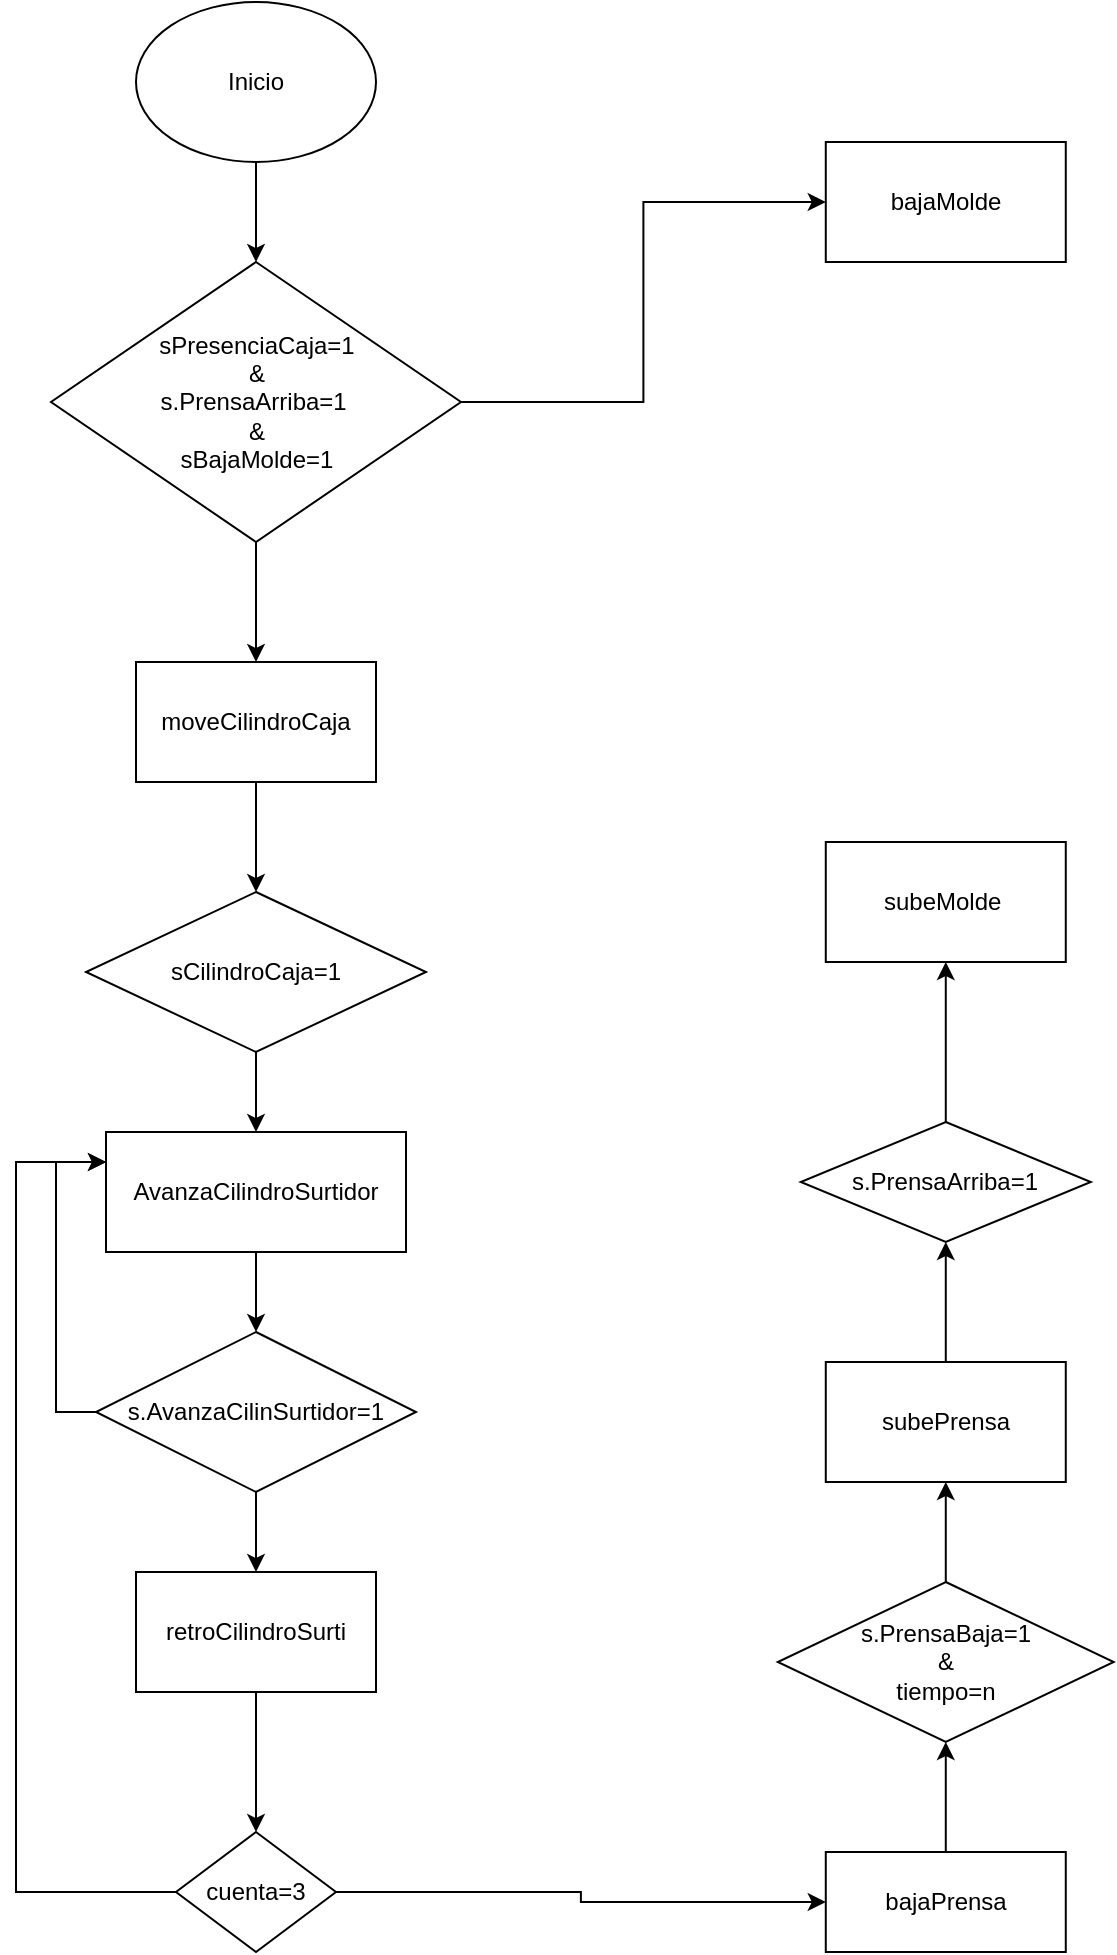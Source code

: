 <mxfile version="22.1.4" type="github">
  <diagram name="Page-1" id="q_WEoiL0naOX0lVXU06q">
    <mxGraphModel dx="924" dy="592" grid="1" gridSize="10" guides="1" tooltips="1" connect="1" arrows="1" fold="1" page="1" pageScale="1" pageWidth="850" pageHeight="1100" math="0" shadow="0">
      <root>
        <mxCell id="0" />
        <mxCell id="1" parent="0" />
        <mxCell id="USjdJJSaS5lvfbqe0eCx-54" value="" style="edgeStyle=orthogonalEdgeStyle;rounded=0;orthogonalLoop=1;jettySize=auto;html=1;" edge="1" parent="1" source="USjdJJSaS5lvfbqe0eCx-52" target="USjdJJSaS5lvfbqe0eCx-53">
          <mxGeometry relative="1" as="geometry" />
        </mxCell>
        <mxCell id="USjdJJSaS5lvfbqe0eCx-52" value="Inicio" style="ellipse;whiteSpace=wrap;html=1;" vertex="1" parent="1">
          <mxGeometry x="260" y="40" width="120" height="80" as="geometry" />
        </mxCell>
        <mxCell id="USjdJJSaS5lvfbqe0eCx-56" value="" style="edgeStyle=orthogonalEdgeStyle;rounded=0;orthogonalLoop=1;jettySize=auto;html=1;" edge="1" parent="1" source="USjdJJSaS5lvfbqe0eCx-53" target="USjdJJSaS5lvfbqe0eCx-55">
          <mxGeometry relative="1" as="geometry" />
        </mxCell>
        <mxCell id="USjdJJSaS5lvfbqe0eCx-85" value="" style="edgeStyle=orthogonalEdgeStyle;rounded=0;orthogonalLoop=1;jettySize=auto;html=1;" edge="1" parent="1" source="USjdJJSaS5lvfbqe0eCx-53" target="USjdJJSaS5lvfbqe0eCx-84">
          <mxGeometry relative="1" as="geometry" />
        </mxCell>
        <mxCell id="USjdJJSaS5lvfbqe0eCx-53" value="sPresenciaCaja=1&lt;br&gt;&amp;amp;&lt;br&gt;s.PrensaArriba=1&amp;nbsp;&lt;br&gt;&amp;amp;&lt;br&gt;sBajaMolde=1" style="rhombus;whiteSpace=wrap;html=1;" vertex="1" parent="1">
          <mxGeometry x="217.5" y="170" width="205" height="140" as="geometry" />
        </mxCell>
        <mxCell id="USjdJJSaS5lvfbqe0eCx-58" value="" style="edgeStyle=orthogonalEdgeStyle;rounded=0;orthogonalLoop=1;jettySize=auto;html=1;" edge="1" parent="1" source="USjdJJSaS5lvfbqe0eCx-55" target="USjdJJSaS5lvfbqe0eCx-57">
          <mxGeometry relative="1" as="geometry" />
        </mxCell>
        <mxCell id="USjdJJSaS5lvfbqe0eCx-55" value="moveCilindroCaja" style="whiteSpace=wrap;html=1;" vertex="1" parent="1">
          <mxGeometry x="260" y="370" width="120" height="60" as="geometry" />
        </mxCell>
        <mxCell id="USjdJJSaS5lvfbqe0eCx-60" value="" style="edgeStyle=orthogonalEdgeStyle;rounded=0;orthogonalLoop=1;jettySize=auto;html=1;" edge="1" parent="1" source="USjdJJSaS5lvfbqe0eCx-57" target="USjdJJSaS5lvfbqe0eCx-59">
          <mxGeometry relative="1" as="geometry" />
        </mxCell>
        <mxCell id="USjdJJSaS5lvfbqe0eCx-57" value="sCilindroCaja=1" style="rhombus;whiteSpace=wrap;html=1;" vertex="1" parent="1">
          <mxGeometry x="235" y="485" width="170" height="80" as="geometry" />
        </mxCell>
        <mxCell id="USjdJJSaS5lvfbqe0eCx-62" value="" style="edgeStyle=orthogonalEdgeStyle;rounded=0;orthogonalLoop=1;jettySize=auto;html=1;" edge="1" parent="1" source="USjdJJSaS5lvfbqe0eCx-59" target="USjdJJSaS5lvfbqe0eCx-61">
          <mxGeometry relative="1" as="geometry" />
        </mxCell>
        <mxCell id="USjdJJSaS5lvfbqe0eCx-59" value="AvanzaCilindroSurtidor" style="whiteSpace=wrap;html=1;" vertex="1" parent="1">
          <mxGeometry x="245" y="605" width="150" height="60" as="geometry" />
        </mxCell>
        <mxCell id="USjdJJSaS5lvfbqe0eCx-64" style="edgeStyle=orthogonalEdgeStyle;rounded=0;orthogonalLoop=1;jettySize=auto;html=1;exitX=0;exitY=0.5;exitDx=0;exitDy=0;entryX=0;entryY=0.25;entryDx=0;entryDy=0;" edge="1" parent="1" source="USjdJJSaS5lvfbqe0eCx-61" target="USjdJJSaS5lvfbqe0eCx-59">
          <mxGeometry relative="1" as="geometry" />
        </mxCell>
        <mxCell id="USjdJJSaS5lvfbqe0eCx-66" value="" style="edgeStyle=orthogonalEdgeStyle;rounded=0;orthogonalLoop=1;jettySize=auto;html=1;" edge="1" parent="1" source="USjdJJSaS5lvfbqe0eCx-61" target="USjdJJSaS5lvfbqe0eCx-65">
          <mxGeometry relative="1" as="geometry" />
        </mxCell>
        <mxCell id="USjdJJSaS5lvfbqe0eCx-61" value="s.AvanzaCilinSurtidor=1" style="rhombus;whiteSpace=wrap;html=1;" vertex="1" parent="1">
          <mxGeometry x="240" y="705" width="160" height="80" as="geometry" />
        </mxCell>
        <mxCell id="USjdJJSaS5lvfbqe0eCx-68" value="" style="edgeStyle=orthogonalEdgeStyle;rounded=0;orthogonalLoop=1;jettySize=auto;html=1;" edge="1" parent="1" source="USjdJJSaS5lvfbqe0eCx-65" target="USjdJJSaS5lvfbqe0eCx-67">
          <mxGeometry relative="1" as="geometry" />
        </mxCell>
        <mxCell id="USjdJJSaS5lvfbqe0eCx-65" value="retroCilindroSurti" style="whiteSpace=wrap;html=1;" vertex="1" parent="1">
          <mxGeometry x="260" y="825" width="120" height="60" as="geometry" />
        </mxCell>
        <mxCell id="USjdJJSaS5lvfbqe0eCx-69" style="edgeStyle=orthogonalEdgeStyle;rounded=0;orthogonalLoop=1;jettySize=auto;html=1;exitX=0;exitY=0.5;exitDx=0;exitDy=0;entryX=0;entryY=0.25;entryDx=0;entryDy=0;" edge="1" parent="1" source="USjdJJSaS5lvfbqe0eCx-67" target="USjdJJSaS5lvfbqe0eCx-59">
          <mxGeometry relative="1" as="geometry">
            <Array as="points">
              <mxPoint x="200" y="985" />
              <mxPoint x="200" y="620" />
            </Array>
          </mxGeometry>
        </mxCell>
        <mxCell id="USjdJJSaS5lvfbqe0eCx-71" value="" style="edgeStyle=orthogonalEdgeStyle;rounded=0;orthogonalLoop=1;jettySize=auto;html=1;" edge="1" parent="1" source="USjdJJSaS5lvfbqe0eCx-67" target="USjdJJSaS5lvfbqe0eCx-70">
          <mxGeometry relative="1" as="geometry" />
        </mxCell>
        <mxCell id="USjdJJSaS5lvfbqe0eCx-67" value="cuenta=3" style="rhombus;whiteSpace=wrap;html=1;" vertex="1" parent="1">
          <mxGeometry x="280" y="955" width="80" height="60" as="geometry" />
        </mxCell>
        <mxCell id="USjdJJSaS5lvfbqe0eCx-73" value="" style="edgeStyle=orthogonalEdgeStyle;rounded=0;orthogonalLoop=1;jettySize=auto;html=1;" edge="1" parent="1" source="USjdJJSaS5lvfbqe0eCx-70" target="USjdJJSaS5lvfbqe0eCx-72">
          <mxGeometry relative="1" as="geometry" />
        </mxCell>
        <mxCell id="USjdJJSaS5lvfbqe0eCx-70" value="bajaPrensa" style="whiteSpace=wrap;html=1;" vertex="1" parent="1">
          <mxGeometry x="604.89" y="965" width="120" height="50" as="geometry" />
        </mxCell>
        <mxCell id="USjdJJSaS5lvfbqe0eCx-77" value="" style="edgeStyle=orthogonalEdgeStyle;rounded=0;orthogonalLoop=1;jettySize=auto;html=1;" edge="1" parent="1" source="USjdJJSaS5lvfbqe0eCx-72" target="USjdJJSaS5lvfbqe0eCx-76">
          <mxGeometry relative="1" as="geometry" />
        </mxCell>
        <mxCell id="USjdJJSaS5lvfbqe0eCx-72" value="s.PrensaBaja=1&lt;br&gt;&amp;amp;&lt;br&gt;tiempo=n" style="rhombus;whiteSpace=wrap;html=1;" vertex="1" parent="1">
          <mxGeometry x="580.89" y="830" width="168" height="80" as="geometry" />
        </mxCell>
        <mxCell id="USjdJJSaS5lvfbqe0eCx-81" value="" style="edgeStyle=orthogonalEdgeStyle;rounded=0;orthogonalLoop=1;jettySize=auto;html=1;" edge="1" parent="1" source="USjdJJSaS5lvfbqe0eCx-76" target="USjdJJSaS5lvfbqe0eCx-80">
          <mxGeometry relative="1" as="geometry" />
        </mxCell>
        <mxCell id="USjdJJSaS5lvfbqe0eCx-76" value="subePrensa" style="whiteSpace=wrap;html=1;" vertex="1" parent="1">
          <mxGeometry x="604.89" y="720" width="120" height="60" as="geometry" />
        </mxCell>
        <mxCell id="USjdJJSaS5lvfbqe0eCx-83" value="" style="edgeStyle=orthogonalEdgeStyle;rounded=0;orthogonalLoop=1;jettySize=auto;html=1;" edge="1" parent="1" source="USjdJJSaS5lvfbqe0eCx-80" target="USjdJJSaS5lvfbqe0eCx-82">
          <mxGeometry relative="1" as="geometry" />
        </mxCell>
        <mxCell id="USjdJJSaS5lvfbqe0eCx-80" value="s.PrensaArriba=1" style="rhombus;whiteSpace=wrap;html=1;" vertex="1" parent="1">
          <mxGeometry x="592.39" y="600" width="145" height="60" as="geometry" />
        </mxCell>
        <mxCell id="USjdJJSaS5lvfbqe0eCx-82" value="subeMolde&amp;nbsp;" style="whiteSpace=wrap;html=1;" vertex="1" parent="1">
          <mxGeometry x="604.89" y="460" width="120" height="60" as="geometry" />
        </mxCell>
        <mxCell id="USjdJJSaS5lvfbqe0eCx-84" value="bajaMolde" style="whiteSpace=wrap;html=1;" vertex="1" parent="1">
          <mxGeometry x="604.89" y="110" width="120" height="60" as="geometry" />
        </mxCell>
      </root>
    </mxGraphModel>
  </diagram>
</mxfile>
